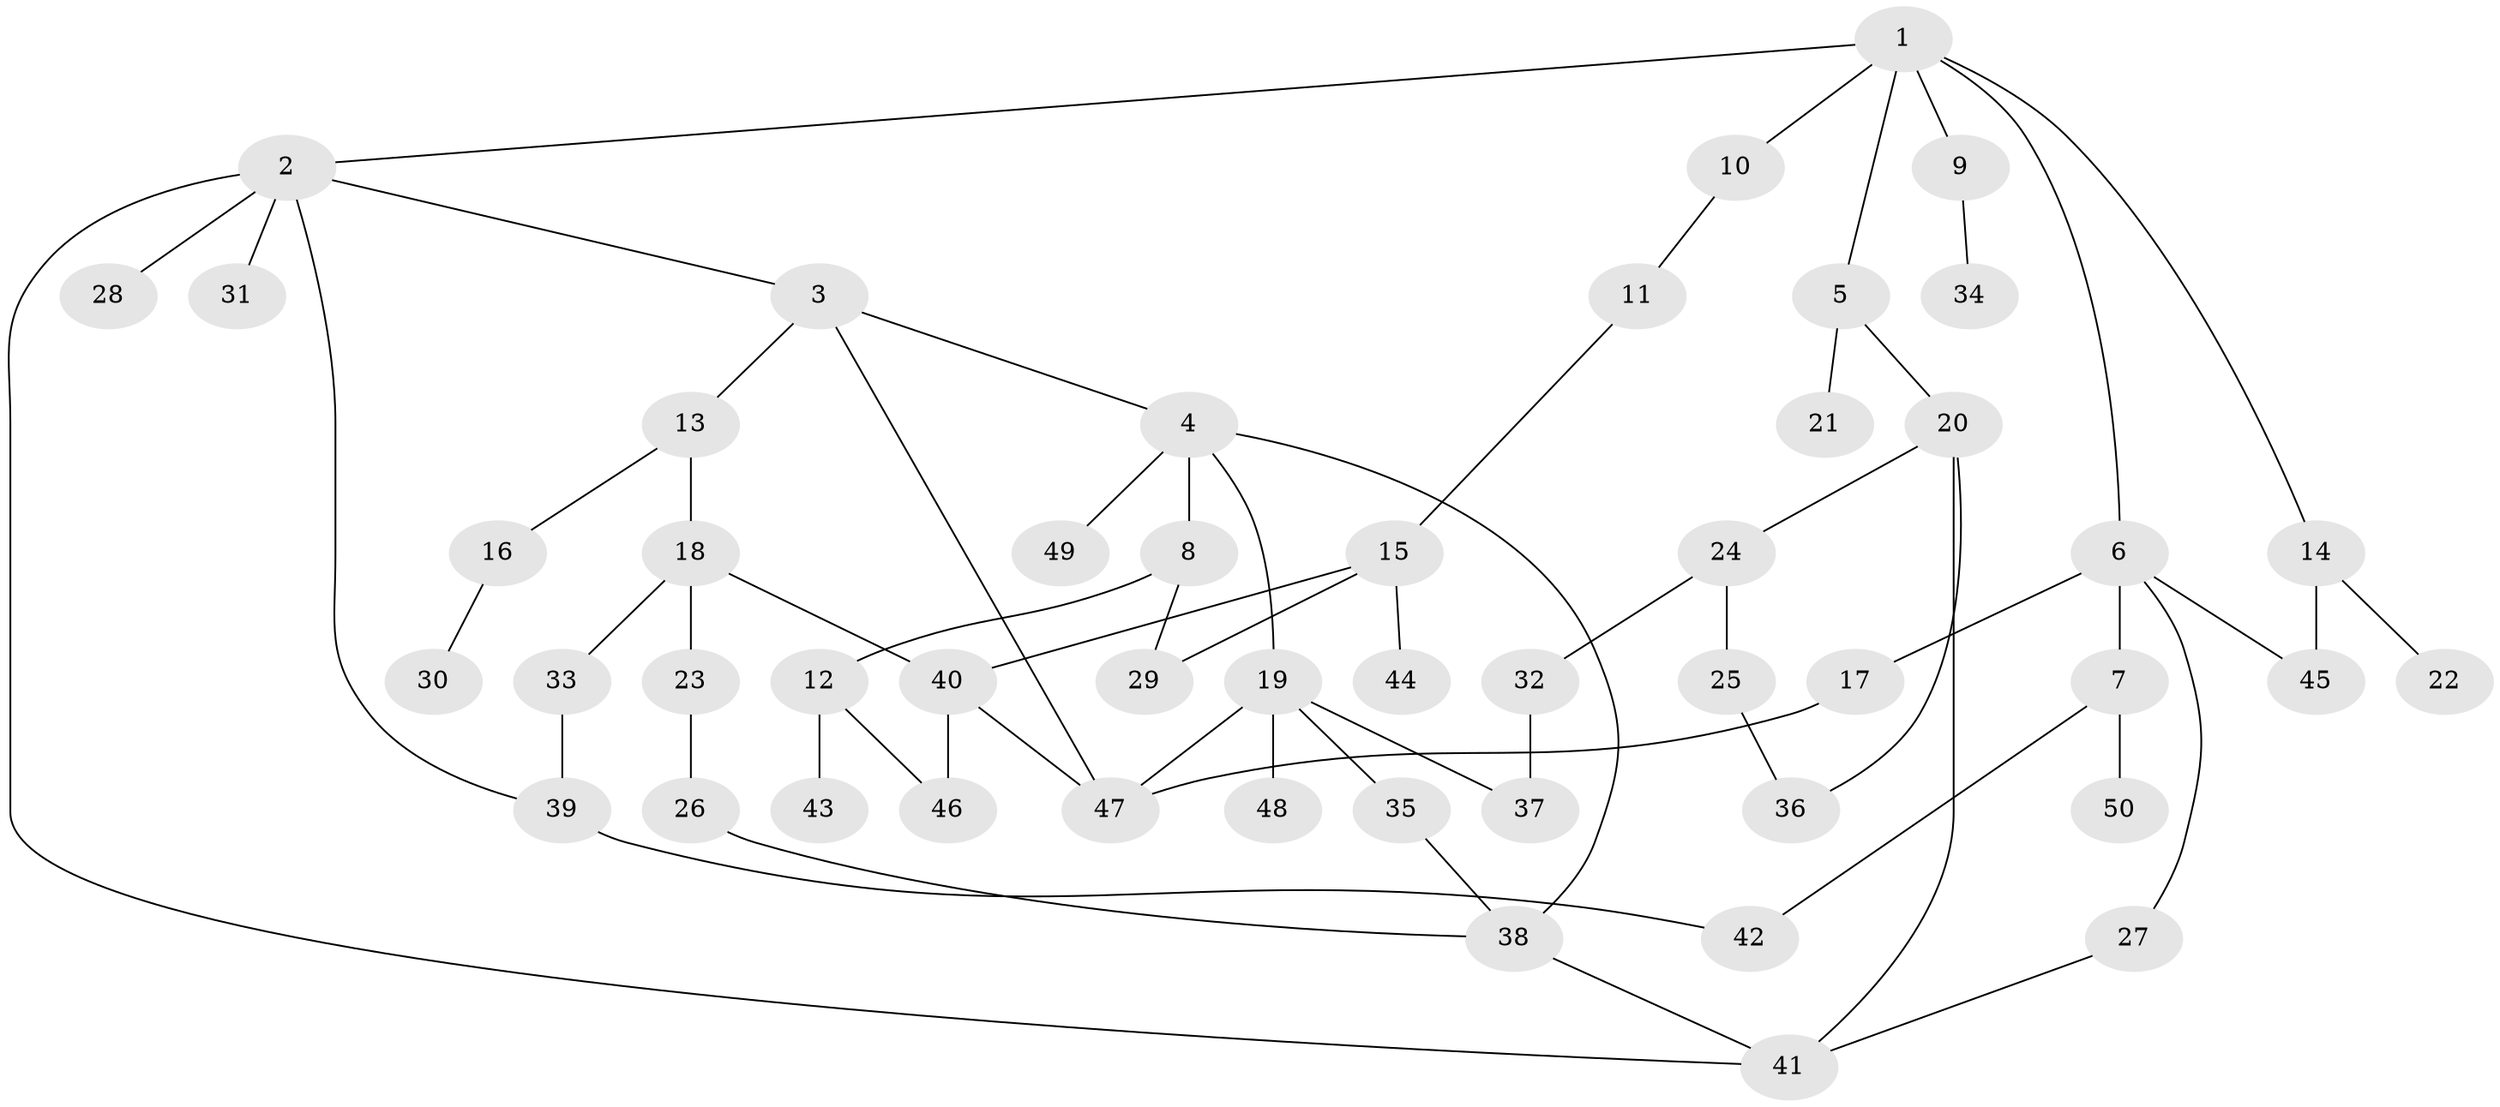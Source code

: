 // coarse degree distribution, {6: 0.1, 1: 0.4, 2: 0.3, 3: 0.05, 5: 0.15}
// Generated by graph-tools (version 1.1) at 2025/45/03/04/25 21:45:05]
// undirected, 50 vertices, 65 edges
graph export_dot {
graph [start="1"]
  node [color=gray90,style=filled];
  1;
  2;
  3;
  4;
  5;
  6;
  7;
  8;
  9;
  10;
  11;
  12;
  13;
  14;
  15;
  16;
  17;
  18;
  19;
  20;
  21;
  22;
  23;
  24;
  25;
  26;
  27;
  28;
  29;
  30;
  31;
  32;
  33;
  34;
  35;
  36;
  37;
  38;
  39;
  40;
  41;
  42;
  43;
  44;
  45;
  46;
  47;
  48;
  49;
  50;
  1 -- 2;
  1 -- 5;
  1 -- 6;
  1 -- 9;
  1 -- 10;
  1 -- 14;
  2 -- 3;
  2 -- 28;
  2 -- 31;
  2 -- 39;
  2 -- 41;
  3 -- 4;
  3 -- 13;
  3 -- 47;
  4 -- 8;
  4 -- 19;
  4 -- 38;
  4 -- 49;
  5 -- 20;
  5 -- 21;
  6 -- 7;
  6 -- 17;
  6 -- 27;
  6 -- 45;
  7 -- 50;
  7 -- 42;
  8 -- 12;
  8 -- 29;
  9 -- 34;
  10 -- 11;
  11 -- 15;
  12 -- 43;
  12 -- 46;
  13 -- 16;
  13 -- 18;
  14 -- 22;
  14 -- 45;
  15 -- 29;
  15 -- 44;
  15 -- 40;
  16 -- 30;
  17 -- 47;
  18 -- 23;
  18 -- 33;
  18 -- 40;
  19 -- 35;
  19 -- 47;
  19 -- 48;
  19 -- 37;
  20 -- 24;
  20 -- 41;
  20 -- 36;
  23 -- 26;
  24 -- 25;
  24 -- 32;
  25 -- 36;
  26 -- 38;
  27 -- 41;
  32 -- 37;
  33 -- 39;
  35 -- 38;
  38 -- 41;
  39 -- 42;
  40 -- 46;
  40 -- 47;
}
